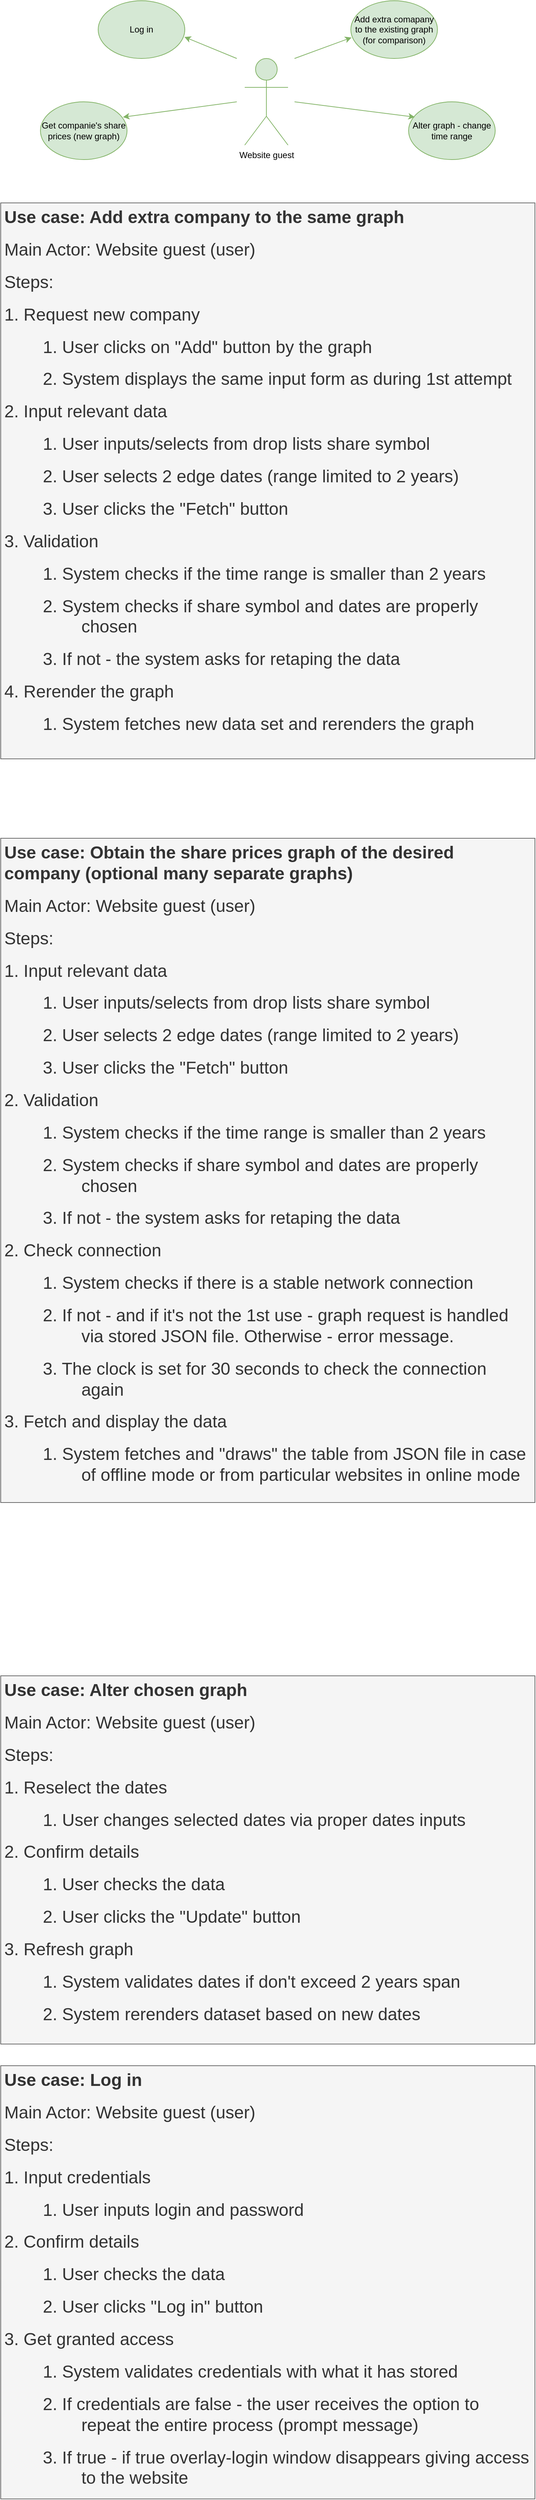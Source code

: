 <mxfile version="24.0.0" type="device">
  <diagram name="Page-1" id="f1b7ffb7-ca1e-a977-7cf5-a751b3c06c05">
    <mxGraphModel dx="1938" dy="987" grid="1" gridSize="10" guides="1" tooltips="1" connect="1" arrows="1" fold="1" page="1" pageScale="1" pageWidth="826" pageHeight="1169" background="none" math="0" shadow="0">
      <root>
        <mxCell id="0" />
        <mxCell id="1" parent="0" />
        <mxCell id="prXC7z0RzdqDgRUVgg4r-71" style="rounded=0;orthogonalLoop=1;jettySize=auto;html=1;entryX=0.953;entryY=0.265;entryDx=0;entryDy=0;entryPerimeter=0;fillColor=#d5e8d4;strokeColor=#82b366;" parent="1" target="prXC7z0RzdqDgRUVgg4r-64" edge="1">
          <mxGeometry relative="1" as="geometry">
            <mxPoint x="370" y="180" as="sourcePoint" />
          </mxGeometry>
        </mxCell>
        <mxCell id="prXC7z0RzdqDgRUVgg4r-61" value="Website guest" style="shape=umlActor;verticalLabelPosition=bottom;verticalAlign=top;html=1;outlineConnect=0;fillColor=#d5e8d4;strokeColor=#82b366;" parent="1" vertex="1">
          <mxGeometry x="381" y="120" width="60" height="120" as="geometry" />
        </mxCell>
        <mxCell id="prXC7z0RzdqDgRUVgg4r-63" value="Log in" style="ellipse;whiteSpace=wrap;html=1;fillColor=#d5e8d4;strokeColor=#82b366;" parent="1" vertex="1">
          <mxGeometry x="178" y="40" width="120" height="80" as="geometry" />
        </mxCell>
        <mxCell id="prXC7z0RzdqDgRUVgg4r-64" value="Get companie&#39;s share prices (new graph)" style="ellipse;whiteSpace=wrap;html=1;fillColor=#d5e8d4;strokeColor=#82b366;" parent="1" vertex="1">
          <mxGeometry x="98" y="180" width="120" height="80" as="geometry" />
        </mxCell>
        <mxCell id="prXC7z0RzdqDgRUVgg4r-65" value="Add extra comapany to the existing graph (for comparison)" style="ellipse;whiteSpace=wrap;html=1;fillColor=#d5e8d4;strokeColor=#82b366;" parent="1" vertex="1">
          <mxGeometry x="528" y="40" width="120" height="80" as="geometry" />
        </mxCell>
        <mxCell id="prXC7z0RzdqDgRUVgg4r-66" value="Alter graph - change time range" style="ellipse;whiteSpace=wrap;html=1;fillColor=#d5e8d4;strokeColor=#82b366;" parent="1" vertex="1">
          <mxGeometry x="608" y="180" width="120" height="80" as="geometry" />
        </mxCell>
        <mxCell id="prXC7z0RzdqDgRUVgg4r-69" style="rounded=0;orthogonalLoop=1;jettySize=auto;html=1;entryX=0.995;entryY=0.627;entryDx=0;entryDy=0;entryPerimeter=0;fillColor=#d5e8d4;strokeColor=#82b366;" parent="1" target="prXC7z0RzdqDgRUVgg4r-63" edge="1">
          <mxGeometry relative="1" as="geometry">
            <mxPoint x="370" y="120" as="sourcePoint" />
          </mxGeometry>
        </mxCell>
        <mxCell id="prXC7z0RzdqDgRUVgg4r-70" style="rounded=0;orthogonalLoop=1;jettySize=auto;html=1;entryX=0.008;entryY=0.637;entryDx=0;entryDy=0;entryPerimeter=0;fillColor=#d5e8d4;strokeColor=#82b366;" parent="1" target="prXC7z0RzdqDgRUVgg4r-65" edge="1">
          <mxGeometry relative="1" as="geometry">
            <mxPoint x="450" y="120" as="sourcePoint" />
          </mxGeometry>
        </mxCell>
        <mxCell id="prXC7z0RzdqDgRUVgg4r-72" style="rounded=0;orthogonalLoop=1;jettySize=auto;html=1;entryX=0.072;entryY=0.265;entryDx=0;entryDy=0;entryPerimeter=0;fillColor=#d5e8d4;strokeColor=#82b366;" parent="1" target="prXC7z0RzdqDgRUVgg4r-66" edge="1">
          <mxGeometry relative="1" as="geometry">
            <mxPoint x="450" y="180" as="sourcePoint" />
          </mxGeometry>
        </mxCell>
        <mxCell id="prXC7z0RzdqDgRUVgg4r-74" value="&lt;h1&gt;Use case: Log in&amp;nbsp; &amp;nbsp;&lt;/h1&gt;&lt;h1&gt;&lt;span style=&quot;font-weight: normal;&quot;&gt;Main Actor: Website guest (user)&amp;nbsp; &amp;nbsp;&lt;/span&gt;&lt;/h1&gt;&lt;h1&gt;&lt;span style=&quot;font-weight: normal;&quot;&gt;Steps:&amp;nbsp; &amp;nbsp;&lt;/span&gt;&lt;/h1&gt;&lt;h1&gt;&lt;span style=&quot;font-weight: normal;&quot;&gt;1. Input credentials&amp;nbsp;&lt;/span&gt;&lt;/h1&gt;&lt;h1&gt;&lt;span style=&quot;font-weight: normal;&quot;&gt;&lt;span style=&quot;white-space: pre;&quot;&gt;&#x9;&lt;/span&gt;1. User inputs login and password&amp;nbsp;&lt;/span&gt;&lt;/h1&gt;&lt;h1&gt;&lt;span style=&quot;font-weight: normal;&quot;&gt;2. Confirm details&amp;nbsp;&lt;/span&gt;&lt;/h1&gt;&lt;h1&gt;&lt;span style=&quot;font-weight: normal;&quot;&gt;&lt;span style=&quot;white-space: pre;&quot;&gt;&#x9;&lt;/span&gt;1. User checks the data&amp;nbsp;&amp;nbsp;&lt;/span&gt;&lt;/h1&gt;&lt;h1&gt;&lt;span style=&quot;font-weight: normal;&quot;&gt;&lt;span style=&quot;white-space: pre;&quot;&gt;&#x9;&lt;/span&gt;2. User clicks &quot;Log in&quot; button&amp;nbsp;&amp;nbsp;&lt;/span&gt;&lt;/h1&gt;&lt;h1&gt;&lt;span style=&quot;font-weight: normal;&quot;&gt;3. Get granted access&amp;nbsp;&lt;/span&gt;&lt;/h1&gt;&lt;h1&gt;&lt;span style=&quot;font-weight: normal;&quot;&gt;&lt;span style=&quot;white-space: pre;&quot;&gt;&#x9;&lt;/span&gt;1. System validates credentials with what it has stored&amp;nbsp;&amp;nbsp;&lt;/span&gt;&lt;/h1&gt;&lt;h1&gt;&lt;span style=&quot;font-weight: normal;&quot;&gt;&lt;span style=&quot;white-space: pre;&quot;&gt;&#x9;&lt;/span&gt;2. If credentials are false - the user receives the option to &lt;span style=&quot;white-space: pre;&quot;&gt;&#x9;&lt;/span&gt;&lt;span style=&quot;white-space: pre;&quot;&gt;&#x9;&lt;/span&gt;repeat the entire process (prompt message)&lt;/span&gt;&lt;/h1&gt;&lt;h1&gt;&lt;span style=&quot;white-space: pre;&quot;&gt;&#x9;&lt;/span&gt;&lt;span style=&quot;font-weight: normal;&quot;&gt;3. If true - if true overlay-login window disappears giving access &lt;span style=&quot;white-space: pre;&quot;&gt;&#x9;&lt;/span&gt;&lt;span style=&quot;white-space: pre;&quot;&gt;&#x9;&lt;/span&gt;to the website&lt;/span&gt;&lt;/h1&gt;&lt;h1&gt;&lt;span style=&quot;font-weight: normal;&quot;&gt;&lt;span style=&quot;white-space: pre;&quot;&gt;&#x9;&lt;/span&gt;&lt;/span&gt;&lt;/h1&gt;" style="text;html=1;spacing=5;spacingTop=-20;whiteSpace=wrap;overflow=hidden;rounded=0;fillColor=#f5f5f5;fontColor=#333333;strokeColor=#666666;" parent="1" vertex="1">
          <mxGeometry x="43" y="2900" width="740" height="600" as="geometry" />
        </mxCell>
        <mxCell id="IvF3Qy1FuetAe6yjBTnz-1" value="&lt;h1&gt;Use case: Obtain the share prices graph of the desired company (optional many separate graphs)&lt;span style=&quot;font-weight: normal;&quot;&gt;&amp;nbsp;&amp;nbsp;&lt;/span&gt;&lt;/h1&gt;&lt;h1&gt;&lt;span style=&quot;font-weight: normal;&quot;&gt;Main Actor: Website guest (user)&amp;nbsp; &amp;nbsp;&lt;/span&gt;&lt;/h1&gt;&lt;h1&gt;&lt;span style=&quot;font-weight: normal;&quot;&gt;Steps:&amp;nbsp; &amp;nbsp;&lt;/span&gt;&lt;/h1&gt;&lt;h1&gt;&lt;span style=&quot;font-weight: normal;&quot;&gt;1. Input relevant data&lt;/span&gt;&lt;/h1&gt;&lt;h1&gt;&lt;span style=&quot;font-weight: normal;&quot;&gt;&lt;span style=&quot;white-space: pre;&quot;&gt;&#x9;&lt;/span&gt;1. User inputs/selects from drop lists share symbol&lt;/span&gt;&lt;/h1&gt;&lt;h1&gt;&lt;span style=&quot;font-weight: normal;&quot;&gt;&lt;span style=&quot;white-space: pre;&quot;&gt;&#x9;&lt;/span&gt;2. User selects 2 edge dates (range limited to 2 years)&amp;nbsp;&amp;nbsp;&lt;/span&gt;&lt;/h1&gt;&lt;h1&gt;&lt;span style=&quot;font-weight: normal;&quot;&gt;&lt;span style=&quot;white-space: pre;&quot;&gt;&#x9;&lt;/span&gt;3. User clicks the &quot;Fetch&quot; button&lt;/span&gt;&lt;/h1&gt;&lt;h1&gt;&lt;span style=&quot;font-weight: normal;&quot;&gt;2. Validation&lt;/span&gt;&lt;/h1&gt;&lt;h1&gt;&lt;span style=&quot;font-weight: normal;&quot;&gt;&lt;span style=&quot;white-space: pre;&quot;&gt;&#x9;&lt;/span&gt;1. System checks if the time range is smaller than 2 years&lt;/span&gt;&lt;/h1&gt;&lt;h1&gt;&lt;span style=&quot;font-weight: normal;&quot;&gt;&lt;span style=&quot;white-space: pre;&quot;&gt;&#x9;&lt;/span&gt;2. System checks if share symbol and dates are properly &lt;span style=&quot;white-space: pre;&quot;&gt;&#x9;&lt;/span&gt;&lt;span style=&quot;white-space: pre;&quot;&gt;&#x9;&lt;/span&gt;chosen&lt;/span&gt;&amp;nbsp;&lt;span style=&quot;font-weight: normal; background-color: initial; font-size: 12px; white-space: pre;&quot;&gt;&#x9;&lt;/span&gt;&lt;/h1&gt;&lt;h1&gt;&lt;span style=&quot;font-weight: normal;&quot;&gt;&lt;span style=&quot;white-space: pre;&quot;&gt;&#x9;&lt;/span&gt;3. If not - the system asks for retaping the data&lt;/span&gt;&lt;/h1&gt;&lt;h1&gt;&lt;span style=&quot;font-weight: normal;&quot;&gt;2. Check connection&amp;nbsp;&lt;/span&gt;&lt;/h1&gt;&lt;h1&gt;&lt;span style=&quot;font-weight: normal;&quot;&gt;&lt;span style=&quot;white-space: pre;&quot;&gt;&#x9;&lt;/span&gt;1. System checks if there is a stable network connection&amp;nbsp;&amp;nbsp;&lt;/span&gt;&lt;/h1&gt;&lt;h1&gt;&lt;span style=&quot;font-weight: normal;&quot;&gt;&lt;span style=&quot;white-space: pre;&quot;&gt;&#x9;&lt;/span&gt;2. If not - and if it&#39;s not the 1st use - graph request is handled&amp;nbsp; &lt;span style=&quot;white-space: pre;&quot;&gt;&#x9;&lt;/span&gt;&lt;span style=&quot;white-space: pre;&quot;&gt;&#x9;&lt;/span&gt;via stored JSON file. Otherwise - error message.&lt;/span&gt;&lt;/h1&gt;&lt;h1&gt;&lt;span style=&quot;white-space: pre;&quot;&gt;&#x9;&lt;/span&gt;&lt;span style=&quot;font-weight: normal;&quot;&gt;3. The clock is set for 30 seconds to check the connection &lt;span style=&quot;white-space: pre;&quot;&gt;&#x9;&lt;/span&gt;&lt;span style=&quot;white-space: pre;&quot;&gt;&#x9;&lt;/span&gt;again&lt;/span&gt;&lt;/h1&gt;&lt;div&gt;&lt;h1&gt;&lt;span style=&quot;font-weight: normal;&quot;&gt;3. Fetch and display the data&lt;/span&gt;&lt;/h1&gt;&lt;/div&gt;&lt;div&gt;&lt;h1&gt;&lt;span style=&quot;font-weight: normal;&quot;&gt;&lt;span style=&quot;white-space: pre;&quot;&gt;&#x9;&lt;/span&gt;1. System fetches and &quot;draws&quot; the table from JSON file in case &lt;span style=&quot;white-space: pre;&quot;&gt;&#x9;&lt;/span&gt;&lt;span style=&quot;white-space: pre;&quot;&gt;&#x9;&lt;/span&gt;of offline mode or from particular websites in online mode&lt;/span&gt;&lt;/h1&gt;&lt;/div&gt;&lt;h1&gt;&lt;span style=&quot;font-weight: normal;&quot;&gt;&lt;span style=&quot;white-space: pre;&quot;&gt;&#x9;&lt;/span&gt;&lt;/span&gt;&lt;/h1&gt;" style="text;html=1;spacing=5;spacingTop=-20;whiteSpace=wrap;overflow=hidden;rounded=0;fillColor=#f5f5f5;fontColor=#333333;strokeColor=#666666;" vertex="1" parent="1">
          <mxGeometry x="43" y="1200" width="740" height="920" as="geometry" />
        </mxCell>
        <mxCell id="IvF3Qy1FuetAe6yjBTnz-2" value="&lt;h1&gt;Use case: Add extra company to the same graph&lt;span style=&quot;font-weight: normal;&quot;&gt;&amp;nbsp;&amp;nbsp;&lt;/span&gt;&lt;/h1&gt;&lt;h1&gt;&lt;span style=&quot;font-weight: normal;&quot;&gt;Main Actor: Website guest (user)&amp;nbsp; &amp;nbsp;&lt;/span&gt;&lt;/h1&gt;&lt;h1&gt;&lt;span style=&quot;font-weight: normal;&quot;&gt;Steps:&amp;nbsp; &amp;nbsp;&lt;/span&gt;&lt;/h1&gt;&lt;h1&gt;&lt;span style=&quot;font-weight: normal;&quot;&gt;1. Request new company&lt;/span&gt;&lt;/h1&gt;&lt;h1&gt;&lt;span style=&quot;font-weight: normal;&quot;&gt;&lt;span style=&quot;white-space: pre;&quot;&gt;&#x9;&lt;/span&gt;1. User clicks on &quot;Add&quot; button by the graph&lt;/span&gt;&lt;/h1&gt;&lt;h1&gt;&lt;span style=&quot;font-weight: normal;&quot;&gt;&lt;span style=&quot;white-space: pre;&quot;&gt;&#x9;&lt;/span&gt;2. System displays the same input form as during 1st attempt&amp;nbsp;&amp;nbsp;&lt;/span&gt;&lt;/h1&gt;&lt;h1&gt;&lt;span style=&quot;font-weight: normal;&quot;&gt;2. Input relevant data&lt;/span&gt;&lt;/h1&gt;&lt;h1&gt;&lt;span style=&quot;font-weight: normal;&quot;&gt;&lt;span style=&quot;white-space: pre;&quot;&gt;&#x9;&lt;/span&gt;1. User inputs/selects from drop lists share symbol&lt;/span&gt;&lt;/h1&gt;&lt;h1&gt;&lt;span style=&quot;font-weight: normal;&quot;&gt;&lt;span style=&quot;white-space: pre;&quot;&gt;&#x9;&lt;/span&gt;2. User selects 2 edge dates (range limited to 2 years)&amp;nbsp;&amp;nbsp;&lt;/span&gt;&lt;/h1&gt;&lt;h1&gt;&lt;span style=&quot;font-weight: normal;&quot;&gt;&lt;span style=&quot;white-space: pre;&quot;&gt;&#x9;&lt;/span&gt;3. User clicks the &quot;Fetch&quot; button&lt;/span&gt;&lt;/h1&gt;&lt;h1&gt;&lt;span style=&quot;font-weight: normal;&quot;&gt;3. Validation&lt;/span&gt;&lt;/h1&gt;&lt;h1&gt;&lt;span style=&quot;font-weight: normal;&quot;&gt;&lt;span style=&quot;white-space: pre;&quot;&gt;&#x9;&lt;/span&gt;1. System checks if the time range is smaller than 2 years&lt;/span&gt;&lt;/h1&gt;&lt;h1&gt;&lt;span style=&quot;font-weight: normal;&quot;&gt;&lt;span style=&quot;white-space: pre;&quot;&gt;&#x9;&lt;/span&gt;2. System checks if share symbol and dates are properly &lt;span style=&quot;white-space: pre;&quot;&gt;&#x9;&lt;/span&gt;&lt;span style=&quot;white-space: pre;&quot;&gt;&#x9;&lt;/span&gt;chosen&lt;/span&gt;&amp;nbsp;&lt;span style=&quot;font-weight: normal; background-color: initial; font-size: 12px; white-space: pre;&quot;&gt;&#x9;&lt;/span&gt;&lt;/h1&gt;&lt;h1&gt;&lt;span style=&quot;font-weight: normal;&quot;&gt;&lt;span style=&quot;white-space: pre;&quot;&gt;&#x9;&lt;/span&gt;3. If not - the system asks for retaping the data&lt;/span&gt;&lt;/h1&gt;&lt;h1&gt;&lt;span style=&quot;font-weight: normal;&quot;&gt;4. Rerender the graph&lt;/span&gt;&lt;/h1&gt;&lt;h1&gt;&lt;span style=&quot;font-weight: normal;&quot;&gt;&lt;span style=&quot;white-space: pre;&quot;&gt;&#x9;&lt;/span&gt;1. System fetches new data set and rerenders the graph&amp;nbsp;&lt;/span&gt;&lt;/h1&gt;&lt;h1&gt;&lt;span style=&quot;font-weight: normal;&quot;&gt;&lt;span style=&quot;white-space: pre;&quot;&gt;&#x9;&lt;/span&gt;&lt;/span&gt;&lt;/h1&gt;&lt;h1&gt;&lt;span style=&quot;font-weight: normal;&quot;&gt;&lt;span style=&quot;white-space: pre;&quot;&gt;&#x9;&lt;/span&gt;&lt;/span&gt;&lt;/h1&gt;" style="text;html=1;spacing=5;spacingTop=-20;whiteSpace=wrap;overflow=hidden;rounded=0;fillColor=#f5f5f5;fontColor=#333333;strokeColor=#666666;" vertex="1" parent="1">
          <mxGeometry x="43" y="320" width="740" height="770" as="geometry" />
        </mxCell>
        <mxCell id="IvF3Qy1FuetAe6yjBTnz-3" value="&lt;h1&gt;Use case: Alter chosen graph&amp;nbsp; &amp;nbsp;&lt;/h1&gt;&lt;h1&gt;&lt;span style=&quot;font-weight: normal;&quot;&gt;Main Actor: Website guest (user)&amp;nbsp; &amp;nbsp;&lt;/span&gt;&lt;/h1&gt;&lt;h1&gt;&lt;span style=&quot;font-weight: normal;&quot;&gt;Steps:&amp;nbsp; &amp;nbsp;&lt;/span&gt;&lt;/h1&gt;&lt;h1&gt;&lt;span style=&quot;font-weight: normal;&quot;&gt;1. Reselect the dates&amp;nbsp;&lt;/span&gt;&lt;/h1&gt;&lt;h1&gt;&lt;span style=&quot;font-weight: normal;&quot;&gt;&lt;span style=&quot;white-space: pre;&quot;&gt;&#x9;&lt;/span&gt;1. User changes selected dates via proper dates inputs&amp;nbsp;&lt;/span&gt;&lt;/h1&gt;&lt;h1&gt;&lt;span style=&quot;font-weight: normal;&quot;&gt;2. Confirm details&amp;nbsp;&lt;/span&gt;&lt;/h1&gt;&lt;h1&gt;&lt;span style=&quot;font-weight: normal;&quot;&gt;&lt;span style=&quot;white-space: pre;&quot;&gt;&#x9;&lt;/span&gt;1. User checks the data&amp;nbsp;&amp;nbsp;&lt;/span&gt;&lt;/h1&gt;&lt;h1&gt;&lt;span style=&quot;font-weight: normal;&quot;&gt;&lt;span style=&quot;white-space: pre;&quot;&gt;&#x9;&lt;/span&gt;2. User clicks the &quot;Update&quot; button&amp;nbsp;&amp;nbsp;&lt;/span&gt;&lt;/h1&gt;&lt;h1&gt;&lt;span style=&quot;font-weight: normal;&quot;&gt;3. Refresh graph&amp;nbsp;&lt;/span&gt;&lt;/h1&gt;&lt;h1&gt;&lt;span style=&quot;font-weight: normal;&quot;&gt;&lt;span style=&quot;white-space: pre;&quot;&gt;&#x9;&lt;/span&gt;1. System validates dates if don&#39;t exceed 2 years span&amp;nbsp;&amp;nbsp;&lt;/span&gt;&lt;/h1&gt;&lt;h1&gt;&lt;span style=&quot;font-weight: normal;&quot;&gt;&lt;span style=&quot;white-space: pre;&quot;&gt;&#x9;&lt;/span&gt;2. System rerenders dataset based on new dates&lt;/span&gt;&lt;/h1&gt;&lt;h1&gt;&lt;span style=&quot;font-weight: normal;&quot;&gt;&lt;span style=&quot;white-space: pre;&quot;&gt;&#x9;&lt;/span&gt;&lt;/span&gt;&lt;/h1&gt;" style="text;html=1;spacing=5;spacingTop=-20;whiteSpace=wrap;overflow=hidden;rounded=0;fillColor=#f5f5f5;fontColor=#333333;strokeColor=#666666;" vertex="1" parent="1">
          <mxGeometry x="43" y="2360" width="740" height="510" as="geometry" />
        </mxCell>
      </root>
    </mxGraphModel>
  </diagram>
</mxfile>
